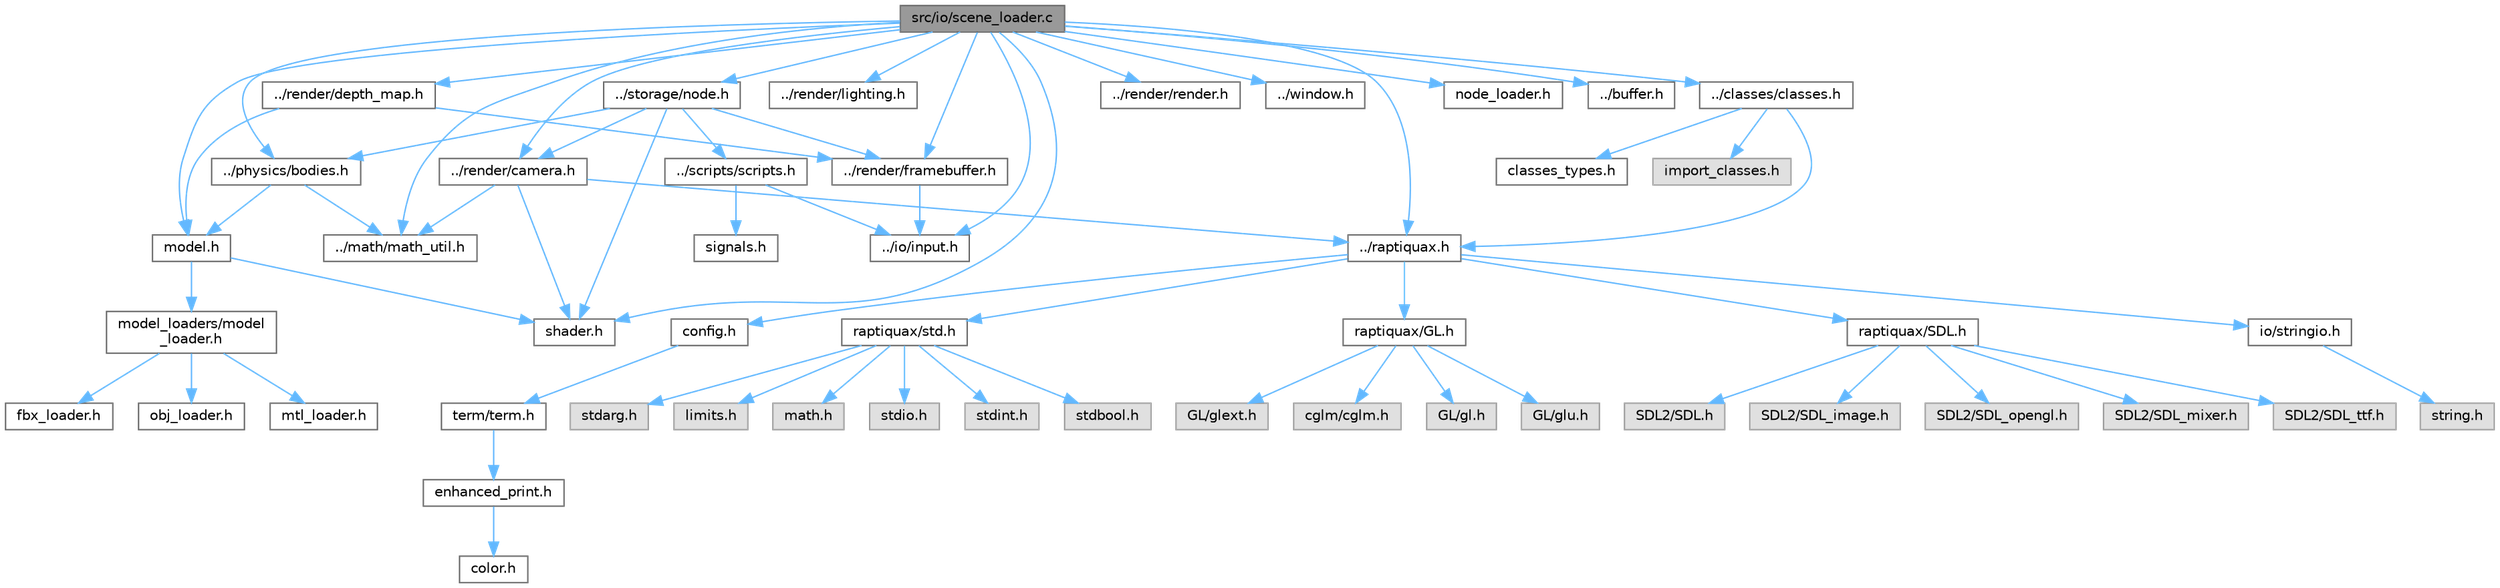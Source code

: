 digraph "src/io/scene_loader.c"
{
 // LATEX_PDF_SIZE
  bgcolor="transparent";
  edge [fontname=Helvetica,fontsize=10,labelfontname=Helvetica,labelfontsize=10];
  node [fontname=Helvetica,fontsize=10,shape=box,height=0.2,width=0.4];
  Node1 [id="Node000001",label="src/io/scene_loader.c",height=0.2,width=0.4,color="gray40", fillcolor="grey60", style="filled", fontcolor="black",tooltip=" "];
  Node1 -> Node2 [id="edge64_Node000001_Node000002",color="steelblue1",style="solid",tooltip=" "];
  Node2 [id="Node000002",label="../raptiquax.h",height=0.2,width=0.4,color="grey40", fillcolor="white", style="filled",URL="$raptiquax_8h.html",tooltip="This file contains type definitions for fixed-width integer types and floating-point types."];
  Node2 -> Node3 [id="edge65_Node000002_Node000003",color="steelblue1",style="solid",tooltip=" "];
  Node3 [id="Node000003",label="raptiquax/std.h",height=0.2,width=0.4,color="grey40", fillcolor="white", style="filled",URL="$std_8h.html",tooltip=" "];
  Node3 -> Node4 [id="edge66_Node000003_Node000004",color="steelblue1",style="solid",tooltip=" "];
  Node4 [id="Node000004",label="math.h",height=0.2,width=0.4,color="grey60", fillcolor="#E0E0E0", style="filled",tooltip=" "];
  Node3 -> Node5 [id="edge67_Node000003_Node000005",color="steelblue1",style="solid",tooltip=" "];
  Node5 [id="Node000005",label="stdio.h",height=0.2,width=0.4,color="grey60", fillcolor="#E0E0E0", style="filled",tooltip=" "];
  Node3 -> Node6 [id="edge68_Node000003_Node000006",color="steelblue1",style="solid",tooltip=" "];
  Node6 [id="Node000006",label="stdint.h",height=0.2,width=0.4,color="grey60", fillcolor="#E0E0E0", style="filled",tooltip=" "];
  Node3 -> Node7 [id="edge69_Node000003_Node000007",color="steelblue1",style="solid",tooltip=" "];
  Node7 [id="Node000007",label="stdbool.h",height=0.2,width=0.4,color="grey60", fillcolor="#E0E0E0", style="filled",tooltip=" "];
  Node3 -> Node8 [id="edge70_Node000003_Node000008",color="steelblue1",style="solid",tooltip=" "];
  Node8 [id="Node000008",label="stdarg.h",height=0.2,width=0.4,color="grey60", fillcolor="#E0E0E0", style="filled",tooltip=" "];
  Node3 -> Node9 [id="edge71_Node000003_Node000009",color="steelblue1",style="solid",tooltip=" "];
  Node9 [id="Node000009",label="limits.h",height=0.2,width=0.4,color="grey60", fillcolor="#E0E0E0", style="filled",tooltip=" "];
  Node2 -> Node10 [id="edge72_Node000002_Node000010",color="steelblue1",style="solid",tooltip=" "];
  Node10 [id="Node000010",label="raptiquax/GL.h",height=0.2,width=0.4,color="grey40", fillcolor="white", style="filled",URL="$GL_8h.html",tooltip=" "];
  Node10 -> Node11 [id="edge73_Node000010_Node000011",color="steelblue1",style="solid",tooltip=" "];
  Node11 [id="Node000011",label="GL/gl.h",height=0.2,width=0.4,color="grey60", fillcolor="#E0E0E0", style="filled",tooltip=" "];
  Node10 -> Node12 [id="edge74_Node000010_Node000012",color="steelblue1",style="solid",tooltip=" "];
  Node12 [id="Node000012",label="GL/glu.h",height=0.2,width=0.4,color="grey60", fillcolor="#E0E0E0", style="filled",tooltip=" "];
  Node10 -> Node13 [id="edge75_Node000010_Node000013",color="steelblue1",style="solid",tooltip=" "];
  Node13 [id="Node000013",label="GL/glext.h",height=0.2,width=0.4,color="grey60", fillcolor="#E0E0E0", style="filled",tooltip=" "];
  Node10 -> Node14 [id="edge76_Node000010_Node000014",color="steelblue1",style="solid",tooltip=" "];
  Node14 [id="Node000014",label="cglm/cglm.h",height=0.2,width=0.4,color="grey60", fillcolor="#E0E0E0", style="filled",tooltip=" "];
  Node2 -> Node15 [id="edge77_Node000002_Node000015",color="steelblue1",style="solid",tooltip=" "];
  Node15 [id="Node000015",label="raptiquax/SDL.h",height=0.2,width=0.4,color="grey40", fillcolor="white", style="filled",URL="$SDL_8h.html",tooltip=" "];
  Node15 -> Node16 [id="edge78_Node000015_Node000016",color="steelblue1",style="solid",tooltip=" "];
  Node16 [id="Node000016",label="SDL2/SDL.h",height=0.2,width=0.4,color="grey60", fillcolor="#E0E0E0", style="filled",tooltip=" "];
  Node15 -> Node17 [id="edge79_Node000015_Node000017",color="steelblue1",style="solid",tooltip=" "];
  Node17 [id="Node000017",label="SDL2/SDL_image.h",height=0.2,width=0.4,color="grey60", fillcolor="#E0E0E0", style="filled",tooltip=" "];
  Node15 -> Node18 [id="edge80_Node000015_Node000018",color="steelblue1",style="solid",tooltip=" "];
  Node18 [id="Node000018",label="SDL2/SDL_opengl.h",height=0.2,width=0.4,color="grey60", fillcolor="#E0E0E0", style="filled",tooltip=" "];
  Node15 -> Node19 [id="edge81_Node000015_Node000019",color="steelblue1",style="solid",tooltip=" "];
  Node19 [id="Node000019",label="SDL2/SDL_mixer.h",height=0.2,width=0.4,color="grey60", fillcolor="#E0E0E0", style="filled",tooltip=" "];
  Node15 -> Node20 [id="edge82_Node000015_Node000020",color="steelblue1",style="solid",tooltip=" "];
  Node20 [id="Node000020",label="SDL2/SDL_ttf.h",height=0.2,width=0.4,color="grey60", fillcolor="#E0E0E0", style="filled",tooltip=" "];
  Node2 -> Node21 [id="edge83_Node000002_Node000021",color="steelblue1",style="solid",tooltip=" "];
  Node21 [id="Node000021",label="io/stringio.h",height=0.2,width=0.4,color="grey40", fillcolor="white", style="filled",URL="$stringio_8h.html",tooltip="Provides utility functions for string and file operations."];
  Node21 -> Node22 [id="edge84_Node000021_Node000022",color="steelblue1",style="solid",tooltip=" "];
  Node22 [id="Node000022",label="string.h",height=0.2,width=0.4,color="grey60", fillcolor="#E0E0E0", style="filled",tooltip=" "];
  Node2 -> Node23 [id="edge85_Node000002_Node000023",color="steelblue1",style="solid",tooltip=" "];
  Node23 [id="Node000023",label="config.h",height=0.2,width=0.4,color="grey40", fillcolor="white", style="filled",URL="$config_8h.html",tooltip=" "];
  Node23 -> Node24 [id="edge86_Node000023_Node000024",color="steelblue1",style="solid",tooltip=" "];
  Node24 [id="Node000024",label="term/term.h",height=0.2,width=0.4,color="grey40", fillcolor="white", style="filled",URL="$term_8h.html",tooltip=" "];
  Node24 -> Node25 [id="edge87_Node000024_Node000025",color="steelblue1",style="solid",tooltip=" "];
  Node25 [id="Node000025",label="enhanced_print.h",height=0.2,width=0.4,color="grey40", fillcolor="white", style="filled",URL="$enhanced__print_8h.html",tooltip=" "];
  Node25 -> Node26 [id="edge88_Node000025_Node000026",color="steelblue1",style="solid",tooltip=" "];
  Node26 [id="Node000026",label="color.h",height=0.2,width=0.4,color="grey40", fillcolor="white", style="filled",URL="$color_8h.html",tooltip=" "];
  Node1 -> Node27 [id="edge89_Node000001_Node000027",color="steelblue1",style="solid",tooltip=" "];
  Node27 [id="Node000027",label="../math/math_util.h",height=0.2,width=0.4,color="grey40", fillcolor="white", style="filled",URL="$math__util_8h.html",tooltip=" "];
  Node1 -> Node28 [id="edge90_Node000001_Node000028",color="steelblue1",style="solid",tooltip=" "];
  Node28 [id="Node000028",label="model.h",height=0.2,width=0.4,color="grey40", fillcolor="white", style="filled",URL="$model_8h.html",tooltip="Defines structures and functions for handling 3D models and their properties."];
  Node28 -> Node29 [id="edge91_Node000028_Node000029",color="steelblue1",style="solid",tooltip=" "];
  Node29 [id="Node000029",label="shader.h",height=0.2,width=0.4,color="grey40", fillcolor="white", style="filled",URL="$shader_8h.html",tooltip=" "];
  Node28 -> Node30 [id="edge92_Node000028_Node000030",color="steelblue1",style="solid",tooltip=" "];
  Node30 [id="Node000030",label="model_loaders/model\l_loader.h",height=0.2,width=0.4,color="grey40", fillcolor="white", style="filled",URL="$model__loader_8h.html",tooltip="Header file for model loading functions."];
  Node30 -> Node31 [id="edge93_Node000030_Node000031",color="steelblue1",style="solid",tooltip=" "];
  Node31 [id="Node000031",label="obj_loader.h",height=0.2,width=0.4,color="grey40", fillcolor="white", style="filled",URL="$obj__loader_8h.html",tooltip=" "];
  Node30 -> Node32 [id="edge94_Node000030_Node000032",color="steelblue1",style="solid",tooltip=" "];
  Node32 [id="Node000032",label="mtl_loader.h",height=0.2,width=0.4,color="grey40", fillcolor="white", style="filled",URL="$mtl__loader_8h.html",tooltip=" "];
  Node30 -> Node33 [id="edge95_Node000030_Node000033",color="steelblue1",style="solid",tooltip=" "];
  Node33 [id="Node000033",label="fbx_loader.h",height=0.2,width=0.4,color="grey40", fillcolor="white", style="filled",URL="$fbx__loader_8h.html",tooltip="Header file for loading FBX models."];
  Node1 -> Node34 [id="edge96_Node000001_Node000034",color="steelblue1",style="solid",tooltip=" "];
  Node34 [id="Node000034",label="../render/framebuffer.h",height=0.2,width=0.4,color="grey40", fillcolor="white", style="filled",URL="$framebuffer_8h.html",tooltip=" "];
  Node34 -> Node35 [id="edge97_Node000034_Node000035",color="steelblue1",style="solid",tooltip=" "];
  Node35 [id="Node000035",label="../io/input.h",height=0.2,width=0.4,color="grey40", fillcolor="white", style="filled",URL="$input_8h.html",tooltip=" "];
  Node1 -> Node36 [id="edge98_Node000001_Node000036",color="steelblue1",style="solid",tooltip=" "];
  Node36 [id="Node000036",label="../render/lighting.h",height=0.2,width=0.4,color="grey40", fillcolor="white", style="filled",URL="$lighting_8h.html",tooltip=" "];
  Node1 -> Node37 [id="edge99_Node000001_Node000037",color="steelblue1",style="solid",tooltip=" "];
  Node37 [id="Node000037",label="../physics/bodies.h",height=0.2,width=0.4,color="grey40", fillcolor="white", style="filled",URL="$bodies_8h.html",tooltip=" "];
  Node37 -> Node27 [id="edge100_Node000037_Node000027",color="steelblue1",style="solid",tooltip=" "];
  Node37 -> Node28 [id="edge101_Node000037_Node000028",color="steelblue1",style="solid",tooltip=" "];
  Node1 -> Node38 [id="edge102_Node000001_Node000038",color="steelblue1",style="solid",tooltip=" "];
  Node38 [id="Node000038",label="../storage/node.h",height=0.2,width=0.4,color="grey40", fillcolor="white", style="filled",URL="$node_8h.html",tooltip="Defines the structure for a tree and its nodes used in the project."];
  Node38 -> Node29 [id="edge103_Node000038_Node000029",color="steelblue1",style="solid",tooltip=" "];
  Node38 -> Node39 [id="edge104_Node000038_Node000039",color="steelblue1",style="solid",tooltip=" "];
  Node39 [id="Node000039",label="../render/camera.h",height=0.2,width=0.4,color="grey40", fillcolor="white", style="filled",URL="$camera_8h.html",tooltip=" "];
  Node39 -> Node2 [id="edge105_Node000039_Node000002",color="steelblue1",style="solid",tooltip=" "];
  Node39 -> Node27 [id="edge106_Node000039_Node000027",color="steelblue1",style="solid",tooltip=" "];
  Node39 -> Node29 [id="edge107_Node000039_Node000029",color="steelblue1",style="solid",tooltip=" "];
  Node38 -> Node37 [id="edge108_Node000038_Node000037",color="steelblue1",style="solid",tooltip=" "];
  Node38 -> Node40 [id="edge109_Node000038_Node000040",color="steelblue1",style="solid",tooltip=" "];
  Node40 [id="Node000040",label="../scripts/scripts.h",height=0.2,width=0.4,color="grey40", fillcolor="white", style="filled",URL="$scripts_8h.html",tooltip="Header file defining macros, structures, and functions for script management in a game engine."];
  Node40 -> Node35 [id="edge110_Node000040_Node000035",color="steelblue1",style="solid",tooltip=" "];
  Node40 -> Node41 [id="edge111_Node000040_Node000041",color="steelblue1",style="solid",tooltip=" "];
  Node41 [id="Node000041",label="signals.h",height=0.2,width=0.4,color="grey40", fillcolor="white", style="filled",URL="$signals_8h.html",tooltip="Signal and slot system for C projects."];
  Node38 -> Node34 [id="edge112_Node000038_Node000034",color="steelblue1",style="solid",tooltip=" "];
  Node1 -> Node42 [id="edge113_Node000001_Node000042",color="steelblue1",style="solid",tooltip=" "];
  Node42 [id="Node000042",label="../render/render.h",height=0.2,width=0.4,color="grey40", fillcolor="white", style="filled",URL="$render_8h.html",tooltip=" "];
  Node1 -> Node43 [id="edge114_Node000001_Node000043",color="steelblue1",style="solid",tooltip=" "];
  Node43 [id="Node000043",label="../window.h",height=0.2,width=0.4,color="grey40", fillcolor="white", style="filled",URL="$window_8h.html",tooltip=" "];
  Node1 -> Node35 [id="edge115_Node000001_Node000035",color="steelblue1",style="solid",tooltip=" "];
  Node1 -> Node39 [id="edge116_Node000001_Node000039",color="steelblue1",style="solid",tooltip=" "];
  Node1 -> Node29 [id="edge117_Node000001_Node000029",color="steelblue1",style="solid",tooltip=" "];
  Node1 -> Node44 [id="edge118_Node000001_Node000044",color="steelblue1",style="solid",tooltip=" "];
  Node44 [id="Node000044",label="../render/depth_map.h",height=0.2,width=0.4,color="grey40", fillcolor="white", style="filled",URL="$depth__map_8h.html",tooltip=" "];
  Node44 -> Node28 [id="edge119_Node000044_Node000028",color="steelblue1",style="solid",tooltip=" "];
  Node44 -> Node34 [id="edge120_Node000044_Node000034",color="steelblue1",style="solid",tooltip=" "];
  Node1 -> Node45 [id="edge121_Node000001_Node000045",color="steelblue1",style="solid",tooltip=" "];
  Node45 [id="Node000045",label="node_loader.h",height=0.2,width=0.4,color="grey40", fillcolor="white", style="filled",URL="$node__loader_8h.html",tooltip=" "];
  Node1 -> Node46 [id="edge122_Node000001_Node000046",color="steelblue1",style="solid",tooltip=" "];
  Node46 [id="Node000046",label="../buffer.h",height=0.2,width=0.4,color="grey40", fillcolor="white", style="filled",URL="$buffer_8h.html",tooltip="Functions for initializing and freeing buffers."];
  Node1 -> Node47 [id="edge123_Node000001_Node000047",color="steelblue1",style="solid",tooltip=" "];
  Node47 [id="Node000047",label="../classes/classes.h",height=0.2,width=0.4,color="grey40", fillcolor="white", style="filled",URL="$classes_8h.html",tooltip=" "];
  Node47 -> Node48 [id="edge124_Node000047_Node000048",color="steelblue1",style="solid",tooltip=" "];
  Node48 [id="Node000048",label="classes_types.h",height=0.2,width=0.4,color="grey40", fillcolor="white", style="filled",URL="$classes__types_8h.html",tooltip=" "];
  Node47 -> Node49 [id="edge125_Node000047_Node000049",color="steelblue1",style="solid",tooltip=" "];
  Node49 [id="Node000049",label="import_classes.h",height=0.2,width=0.4,color="grey60", fillcolor="#E0E0E0", style="filled",tooltip=" "];
  Node47 -> Node2 [id="edge126_Node000047_Node000002",color="steelblue1",style="solid",tooltip=" "];
}
